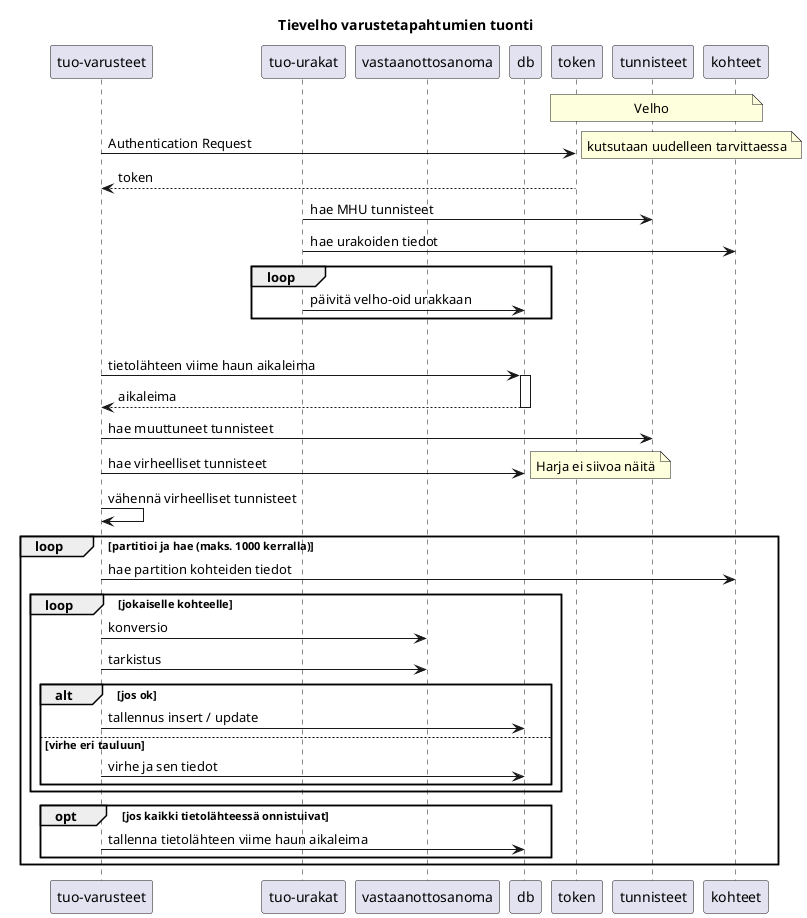 // https://plantuml.com
// https://plugins.jetbrains.com/plugin/7017-plantuml-integration
@startuml
title Tievelho varustetapahtumien tuonti
participant "tuo-varusteet" as tuo_varusteet
participant "tuo-urakat" as tuo_urakat
participant vastaanottosanoma as vs
participant db as db
participant token
participant tunnisteet
participant kohteet

note over token, kohteet: Velho
tuo_varusteet->token : Authentication Request
note right:  kutsutaan uudelleen tarvittaessa
token-->tuo_varusteet: token

tuo_urakat->tunnisteet: hae MHU tunnisteet
tuo_urakat->kohteet: hae urakoiden tiedot
loop
  tuo_urakat->db: päivitä velho-oid urakkaan
end
loop kaikille 13 tietolähteelle
    tuo_varusteet->db: tietolähteen viime haun aikaleima
    activate db
    db-->tuo_varusteet: aikaleima
    deactivate db
    tuo_varusteet->tunnisteet: hae muuttuneet tunnisteet
    tuo_varusteet->db: hae virheelliset tunnisteet
    note right: Harja ei siivoa näitä
    tuo_varusteet->tuo_varusteet: vähennä virheelliset tunnisteet
    loop partitioi ja hae (maks. 1000 kerralla)
        tuo_varusteet->kohteet: hae partition kohteiden tiedot
    loop jokaiselle kohteelle
        tuo_varusteet->vs: konversio
        tuo_varusteet->vs: tarkistus
        alt jos ok
            tuo_varusteet->db: tallennus insert / update
        else virhe eri tauluun
            tuo_varusteet->db: virhe ja sen tiedot
        end
    end
    opt jos kaikki tietolähteessä onnistuivat
        tuo_varusteet->db: tallenna tietolähteen viime haun aikaleima
    end
end
@enduml



